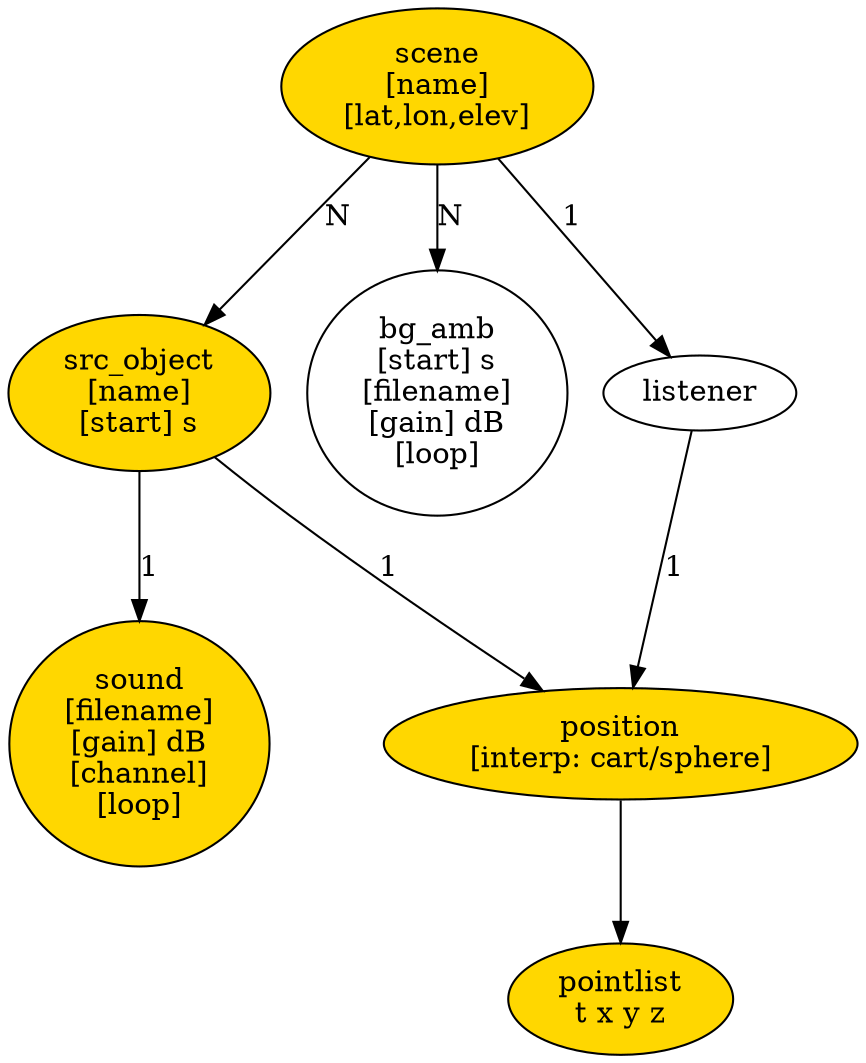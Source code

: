 digraph ap {
  //ranksep = 2.5;
  //splines = true;

  scene [label="scene\n[name]\n[lat,lon,elev]",style="filled",fillcolor="gold"];
  source [label="src_object\n[name]\n[start] s",style="filled",fillcolor="gold"];
  //sound [label="sound\n[filename]\n[gain] dB\n[channel]\n[loop]\n[x,y,z]",style="filled",fillcolor="gold"];
  sound [label="sound\n[filename]\n[gain] dB\n[channel]\n[loop]",style="filled",fillcolor="gold"];
  bg_amb [label="bg_amb\n[start] s\n[filename]\n[gain] dB\n[loop]"];
  //bg_bin [label="bg_bin\n[start] s\n[filename]\n[gain] dB\n[loop]"];
  //geoloc [label="geoloc\n[az,el,h]"];
  //pointlist [label="pointlist\nt x y (z alpha beta gamma)",style="filled",fillcolor="gold"];
  pointlist [label="pointlist\nt x y z",style="filled",fillcolor="gold"];
  //position [label="position\n[interp: cart/sphere]\n[orientation: global/tangent]",style="filled",fillcolor="gold"];
  position [label="position\n[interp: cart/sphere]",style="filled",fillcolor="gold"];
  center [label="listener"];
  //reflection_object [label="reflection_object\n[name]\n[start] s\n[absorption]\n[size]"];

  //scene -> reflection_object [label="N"];


  //scene -> geoloc [label="1"];
  scene -> bg_amb [label="N"];
  //scene -> bg_bin [label="N"];
  scene -> center [label="1"];
  scene -> source [label="N"];
  source -> position [label="1"];
  //source -> sound [label="N"];
  source -> sound [label="1"];
  center -> position [label="1"];
  //reflection_object -> position [label="1"];
  position -> pointlist
  //position -> pointlist [label="1"];
  //position -> trackfile;
  //trackfile -> gpx_file;
  //trackfile -> csv_file;
  //position -> transform;
  //position -> velocity;

}

/*
 * Local Variables:
 * mode: c
 * c-basic-offset: 2
 * End:
 */
